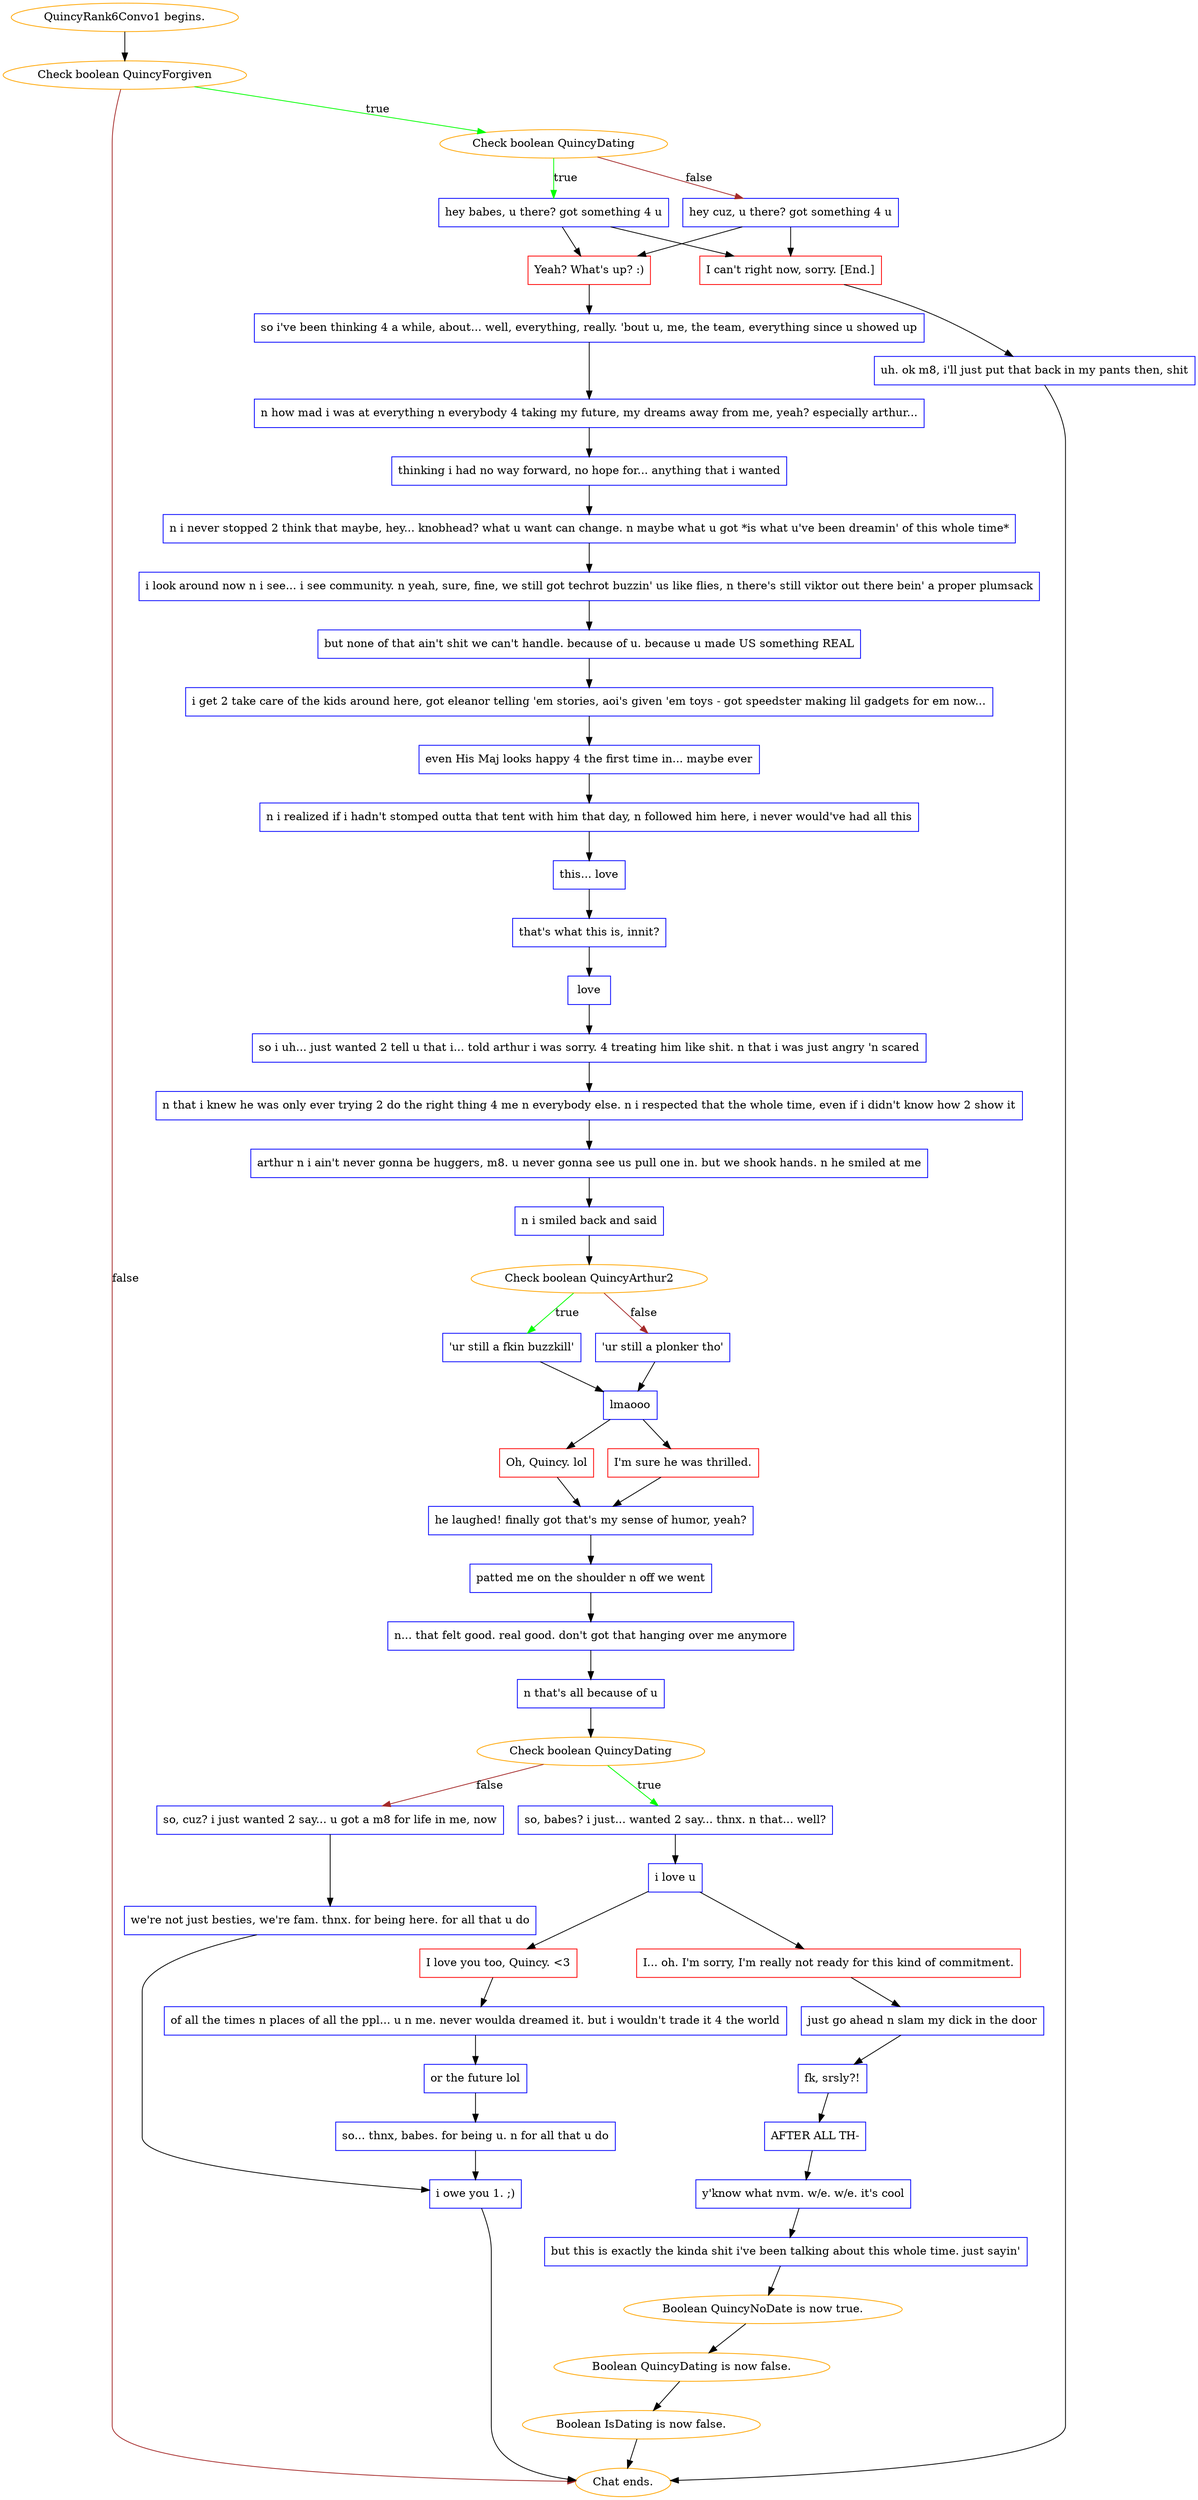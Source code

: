 digraph {
	"QuincyRank6Convo1 begins." [color=orange];
		"QuincyRank6Convo1 begins." -> j1028790650;
	j1028790650 [label="Check boolean QuincyForgiven",color=orange];
		j1028790650 -> j1681426543 [label=true,color=green];
		j1028790650 -> "Chat ends." [label=false,color=brown];
	j1681426543 [label="Check boolean QuincyDating",color=orange];
		j1681426543 -> j1848794722 [label=true,color=green];
		j1681426543 -> j856860593 [label=false,color=brown];
	"Chat ends." [color=orange];
	j1848794722 [label="hey babes, u there? got something 4 u",shape=box,color=blue];
		j1848794722 -> j2345635334;
		j1848794722 -> j2393433623;
	j856860593 [label="hey cuz, u there? got something 4 u",shape=box,color=blue];
		j856860593 -> j2345635334;
		j856860593 -> j2393433623;
	j2345635334 [label="Yeah? What's up? :)",shape=box,color=red];
		j2345635334 -> j2686418471;
	j2393433623 [label="I can't right now, sorry. [End.]",shape=box,color=red];
		j2393433623 -> j2833166485;
	j2686418471 [label="so i've been thinking 4 a while, about... well, everything, really. 'bout u, me, the team, everything since u showed up",shape=box,color=blue];
		j2686418471 -> j316287748;
	j2833166485 [label="uh. ok m8, i'll just put that back in my pants then, shit",shape=box,color=blue];
		j2833166485 -> "Chat ends.";
	j316287748 [label="n how mad i was at everything n everybody 4 taking my future, my dreams away from me, yeah? especially arthur...",shape=box,color=blue];
		j316287748 -> j974158522;
	j974158522 [label="thinking i had no way forward, no hope for... anything that i wanted",shape=box,color=blue];
		j974158522 -> j3563154933;
	j3563154933 [label="n i never stopped 2 think that maybe, hey... knobhead? what u want can change. n maybe what u got *is what u've been dreamin' of this whole time*",shape=box,color=blue];
		j3563154933 -> j2515136534;
	j2515136534 [label="i look around now n i see... i see community. n yeah, sure, fine, we still got techrot buzzin' us like flies, n there's still viktor out there bein' a proper plumsack",shape=box,color=blue];
		j2515136534 -> j711847238;
	j711847238 [label="but none of that ain't shit we can't handle. because of u. because u made US something REAL",shape=box,color=blue];
		j711847238 -> j2504694596;
	j2504694596 [label="i get 2 take care of the kids around here, got eleanor telling 'em stories, aoi's given 'em toys - got speedster making lil gadgets for em now...",shape=box,color=blue];
		j2504694596 -> j1412422134;
	j1412422134 [label="even His Maj looks happy 4 the first time in... maybe ever",shape=box,color=blue];
		j1412422134 -> j4115754077;
	j4115754077 [label="n i realized if i hadn't stomped outta that tent with him that day, n followed him here, i never would've had all this",shape=box,color=blue];
		j4115754077 -> j3855112350;
	j3855112350 [label="this... love",shape=box,color=blue];
		j3855112350 -> j2807454037;
	j2807454037 [label="that's what this is, innit?",shape=box,color=blue];
		j2807454037 -> j2968189694;
	j2968189694 [label="love",shape=box,color=blue];
		j2968189694 -> j958212679;
	j958212679 [label="so i uh... just wanted 2 tell u that i... told arthur i was sorry. 4 treating him like shit. n that i was just angry 'n scared",shape=box,color=blue];
		j958212679 -> j71164275;
	j71164275 [label="n that i knew he was only ever trying 2 do the right thing 4 me n everybody else. n i respected that the whole time, even if i didn't know how 2 show it",shape=box,color=blue];
		j71164275 -> j2502566215;
	j2502566215 [label="arthur n i ain't never gonna be huggers, m8. u never gonna see us pull one in. but we shook hands. n he smiled at me",shape=box,color=blue];
		j2502566215 -> j2931003011;
	j2931003011 [label="n i smiled back and said",shape=box,color=blue];
		j2931003011 -> j44349994;
	j44349994 [label="Check boolean QuincyArthur2",color=orange];
		j44349994 -> j2310425899 [label=true,color=green];
		j44349994 -> j1600277423 [label=false,color=brown];
	j2310425899 [label="'ur still a fkin buzzkill'",shape=box,color=blue];
		j2310425899 -> j3411804844;
	j1600277423 [label="'ur still a plonker tho'",shape=box,color=blue];
		j1600277423 -> j3411804844;
	j3411804844 [label="lmaooo",shape=box,color=blue];
		j3411804844 -> j2233261419;
		j3411804844 -> j3606869026;
	j2233261419 [label="Oh, Quincy. lol",shape=box,color=red];
		j2233261419 -> j1700127512;
	j3606869026 [label="I'm sure he was thrilled.",shape=box,color=red];
		j3606869026 -> j1700127512;
	j1700127512 [label="he laughed! finally got that's my sense of humor, yeah?",shape=box,color=blue];
		j1700127512 -> j291243980;
	j291243980 [label="patted me on the shoulder n off we went",shape=box,color=blue];
		j291243980 -> j2759876222;
	j2759876222 [label="n... that felt good. real good. don't got that hanging over me anymore",shape=box,color=blue];
		j2759876222 -> j1950356379;
	j1950356379 [label="n that's all because of u",shape=box,color=blue];
		j1950356379 -> j636346702;
	j636346702 [label="Check boolean QuincyDating",color=orange];
		j636346702 -> j2996703496 [label=true,color=green];
		j636346702 -> j1378802390 [label=false,color=brown];
	j2996703496 [label="so, babes? i just... wanted 2 say... thnx. n that... well?",shape=box,color=blue];
		j2996703496 -> j347225589;
	j1378802390 [label="so, cuz? i just wanted 2 say... u got a m8 for life in me, now",shape=box,color=blue];
		j1378802390 -> j2772872647;
	j347225589 [label="i love u",shape=box,color=blue];
		j347225589 -> j1515394292;
		j347225589 -> j4182294959;
	j2772872647 [label="we're not just besties, we're fam. thnx. for being here. for all that u do",shape=box,color=blue];
		j2772872647 -> j1249287025;
	j1515394292 [label="I love you too, Quincy. <3",shape=box,color=red];
		j1515394292 -> j3591402807;
	j4182294959 [label="I... oh. I'm sorry, I'm really not ready for this kind of commitment.",shape=box,color=red];
		j4182294959 -> j3450636526;
	j1249287025 [label="i owe you 1. ;)",shape=box,color=blue];
		j1249287025 -> "Chat ends.";
	j3591402807 [label="of all the times n places of all the ppl... u n me. never woulda dreamed it. but i wouldn't trade it 4 the world",shape=box,color=blue];
		j3591402807 -> j576611911;
	j3450636526 [label="just go ahead n slam my dick in the door",shape=box,color=blue];
		j3450636526 -> j966498172;
	j576611911 [label="or the future lol",shape=box,color=blue];
		j576611911 -> j982468435;
	j966498172 [label="fk, srsly?!",shape=box,color=blue];
		j966498172 -> j2936683560;
	j982468435 [label="so... thnx, babes. for being u. n for all that u do",shape=box,color=blue];
		j982468435 -> j1249287025;
	j2936683560 [label="AFTER ALL TH-",shape=box,color=blue];
		j2936683560 -> j4013072728;
	j4013072728 [label="y'know what nvm. w/e. w/e. it's cool",shape=box,color=blue];
		j4013072728 -> j989248905;
	j989248905 [label="but this is exactly the kinda shit i've been talking about this whole time. just sayin'",shape=box,color=blue];
		j989248905 -> j3567260245;
	j3567260245 [label="Boolean QuincyNoDate is now true.",color=orange];
		j3567260245 -> j3990685114;
	j3990685114 [label="Boolean QuincyDating is now false.",color=orange];
		j3990685114 -> j178902881;
	j178902881 [label="Boolean IsDating is now false.",color=orange];
		j178902881 -> "Chat ends.";
}
